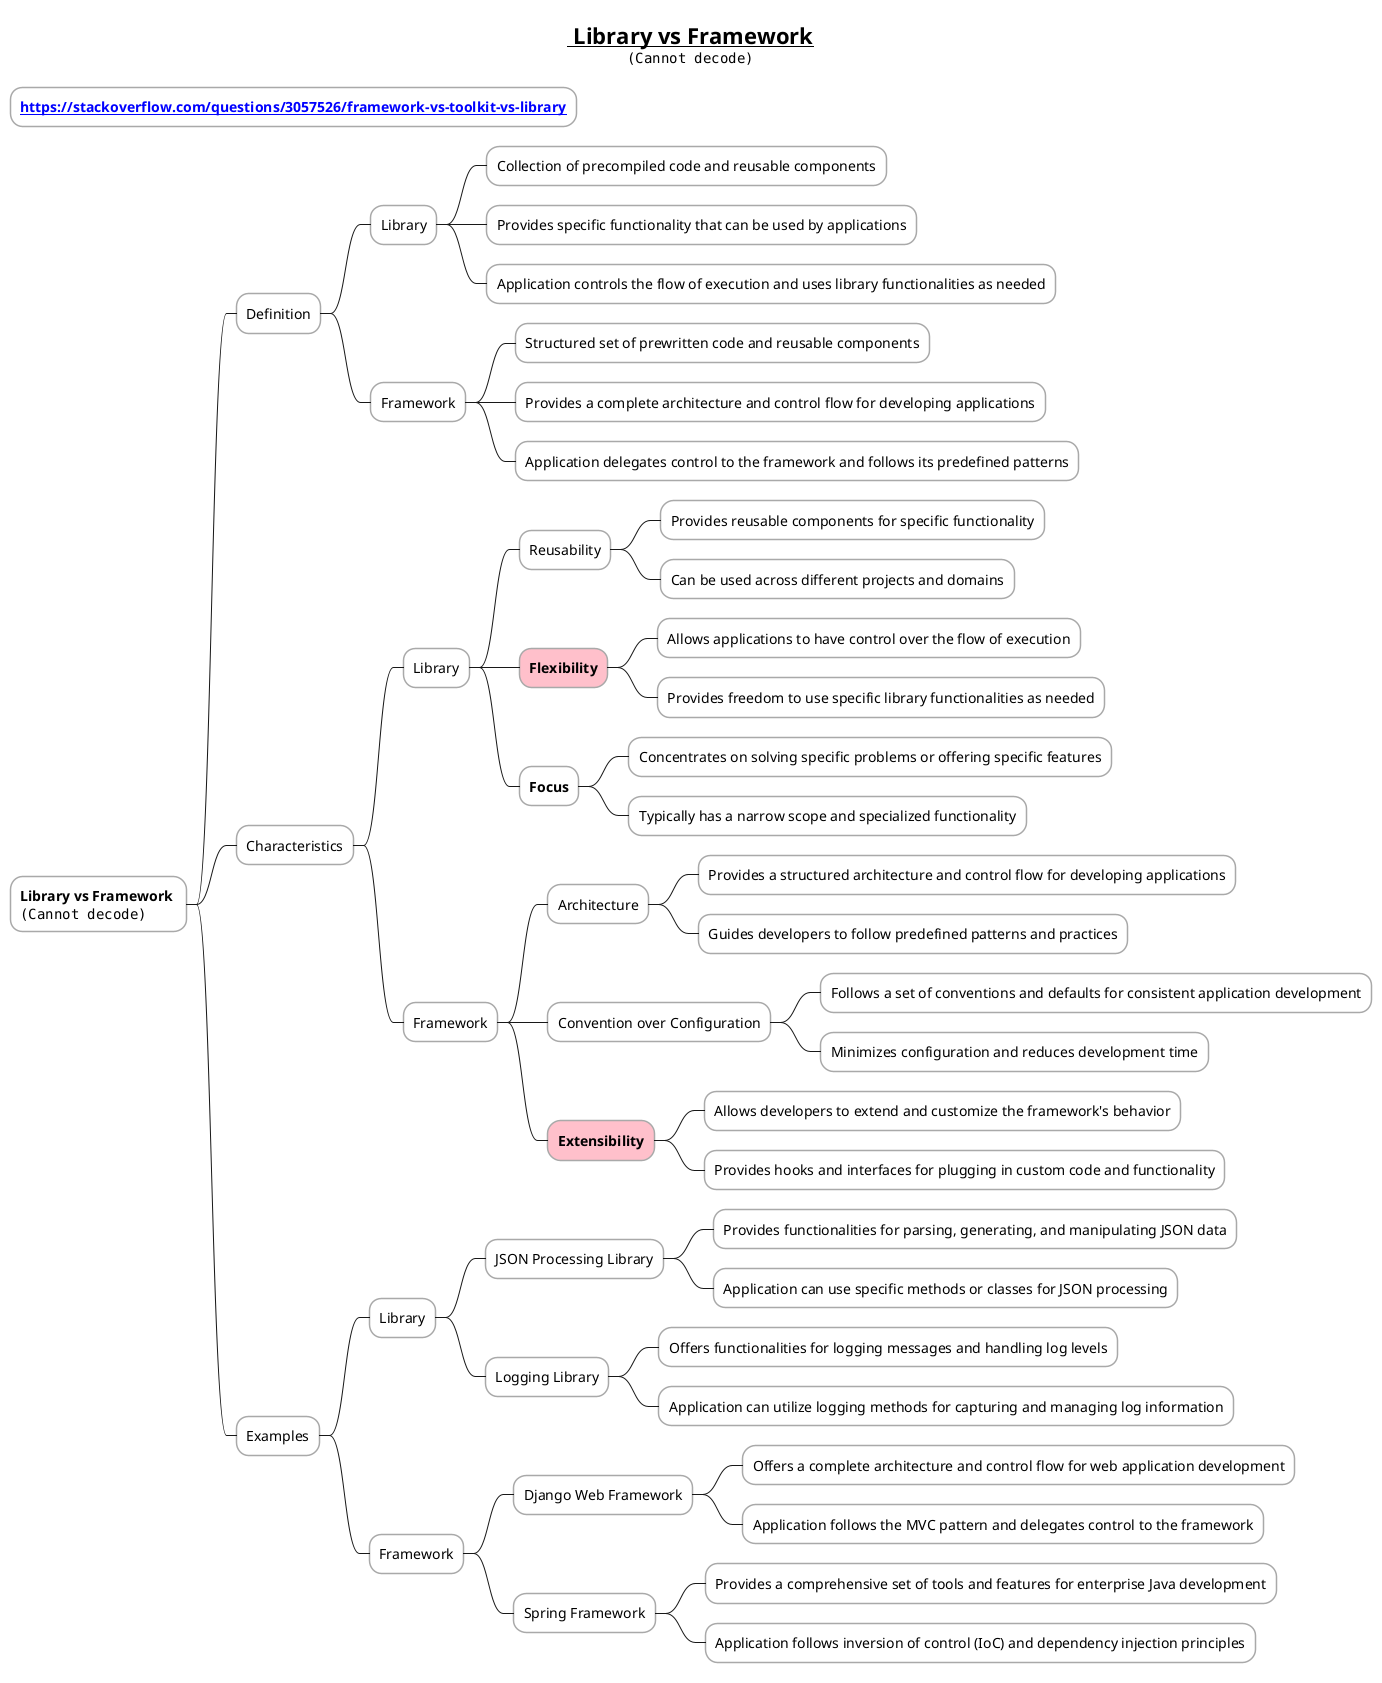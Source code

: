 @startmindmap

skinparam node {
    BorderColor DarkGray
    BackgroundColor White
}

skinparam connector {
    LineColor DarkGray
}

title =__ Library vs Framework__\n<img:images/img.png>

* **[[https://stackoverflow.com/questions/3057526/framework-vs-toolkit-vs-library]]**

* **Library vs Framework** \n<img:images/img_1.png>

** Definition

*** Library
**** Collection of precompiled code and reusable components
**** Provides specific functionality that can be used by applications
**** Application controls the flow of execution and uses library functionalities as needed

*** Framework
**** Structured set of prewritten code and reusable components
**** Provides a complete architecture and control flow for developing applications
**** Application delegates control to the framework and follows its predefined patterns

** Characteristics

*** Library

**** Reusability
***** Provides reusable components for specific functionality
***** Can be used across different projects and domains

****[#pink] **Flexibility**
***** Allows applications to have control over the flow of execution
***** Provides freedom to use specific library functionalities as needed

**** **Focus**
***** Concentrates on solving specific problems or offering specific features
***** Typically has a narrow scope and specialized functionality

*** Framework

**** Architecture
***** Provides a structured architecture and control flow for developing applications
***** Guides developers to follow predefined patterns and practices

**** Convention over Configuration
***** Follows a set of conventions and defaults for consistent application development
***** Minimizes configuration and reduces development time

****[#pink] **Extensibility**
***** Allows developers to extend and customize the framework's behavior
***** Provides hooks and interfaces for plugging in custom code and functionality

** Examples

*** Library

**** JSON Processing Library
***** Provides functionalities for parsing, generating, and manipulating JSON data
***** Application can use specific methods or classes for JSON processing

**** Logging Library
***** Offers functionalities for logging messages and handling log levels
***** Application can utilize logging methods for capturing and managing log information

*** Framework

**** Django Web Framework
***** Offers a complete architecture and control flow for web application development
***** Application follows the MVC pattern and delegates control to the framework

**** Spring Framework
***** Provides a comprehensive set of tools and features for enterprise Java development
***** Application follows inversion of control (IoC) and dependency injection principles

@endmindmap
